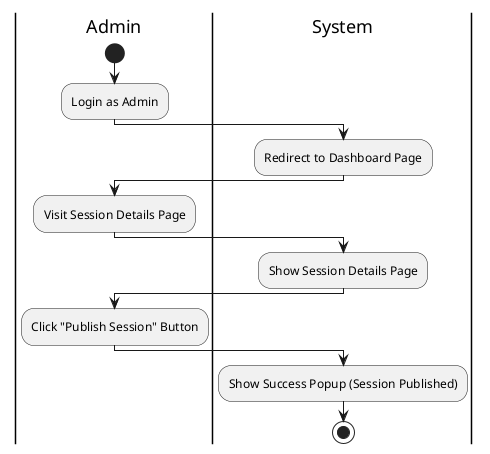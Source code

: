 @startuml PublishSession
|Admin|
start
:Login as Admin;
|System|
:Redirect to Dashboard Page;
|Admin|
:Visit Session Details Page;
|System|
:Show Session Details Page;
|Admin|
:Click "Publish Session" Button;
|System|
:Show Success Popup (Session Published);
stop
@enduml
